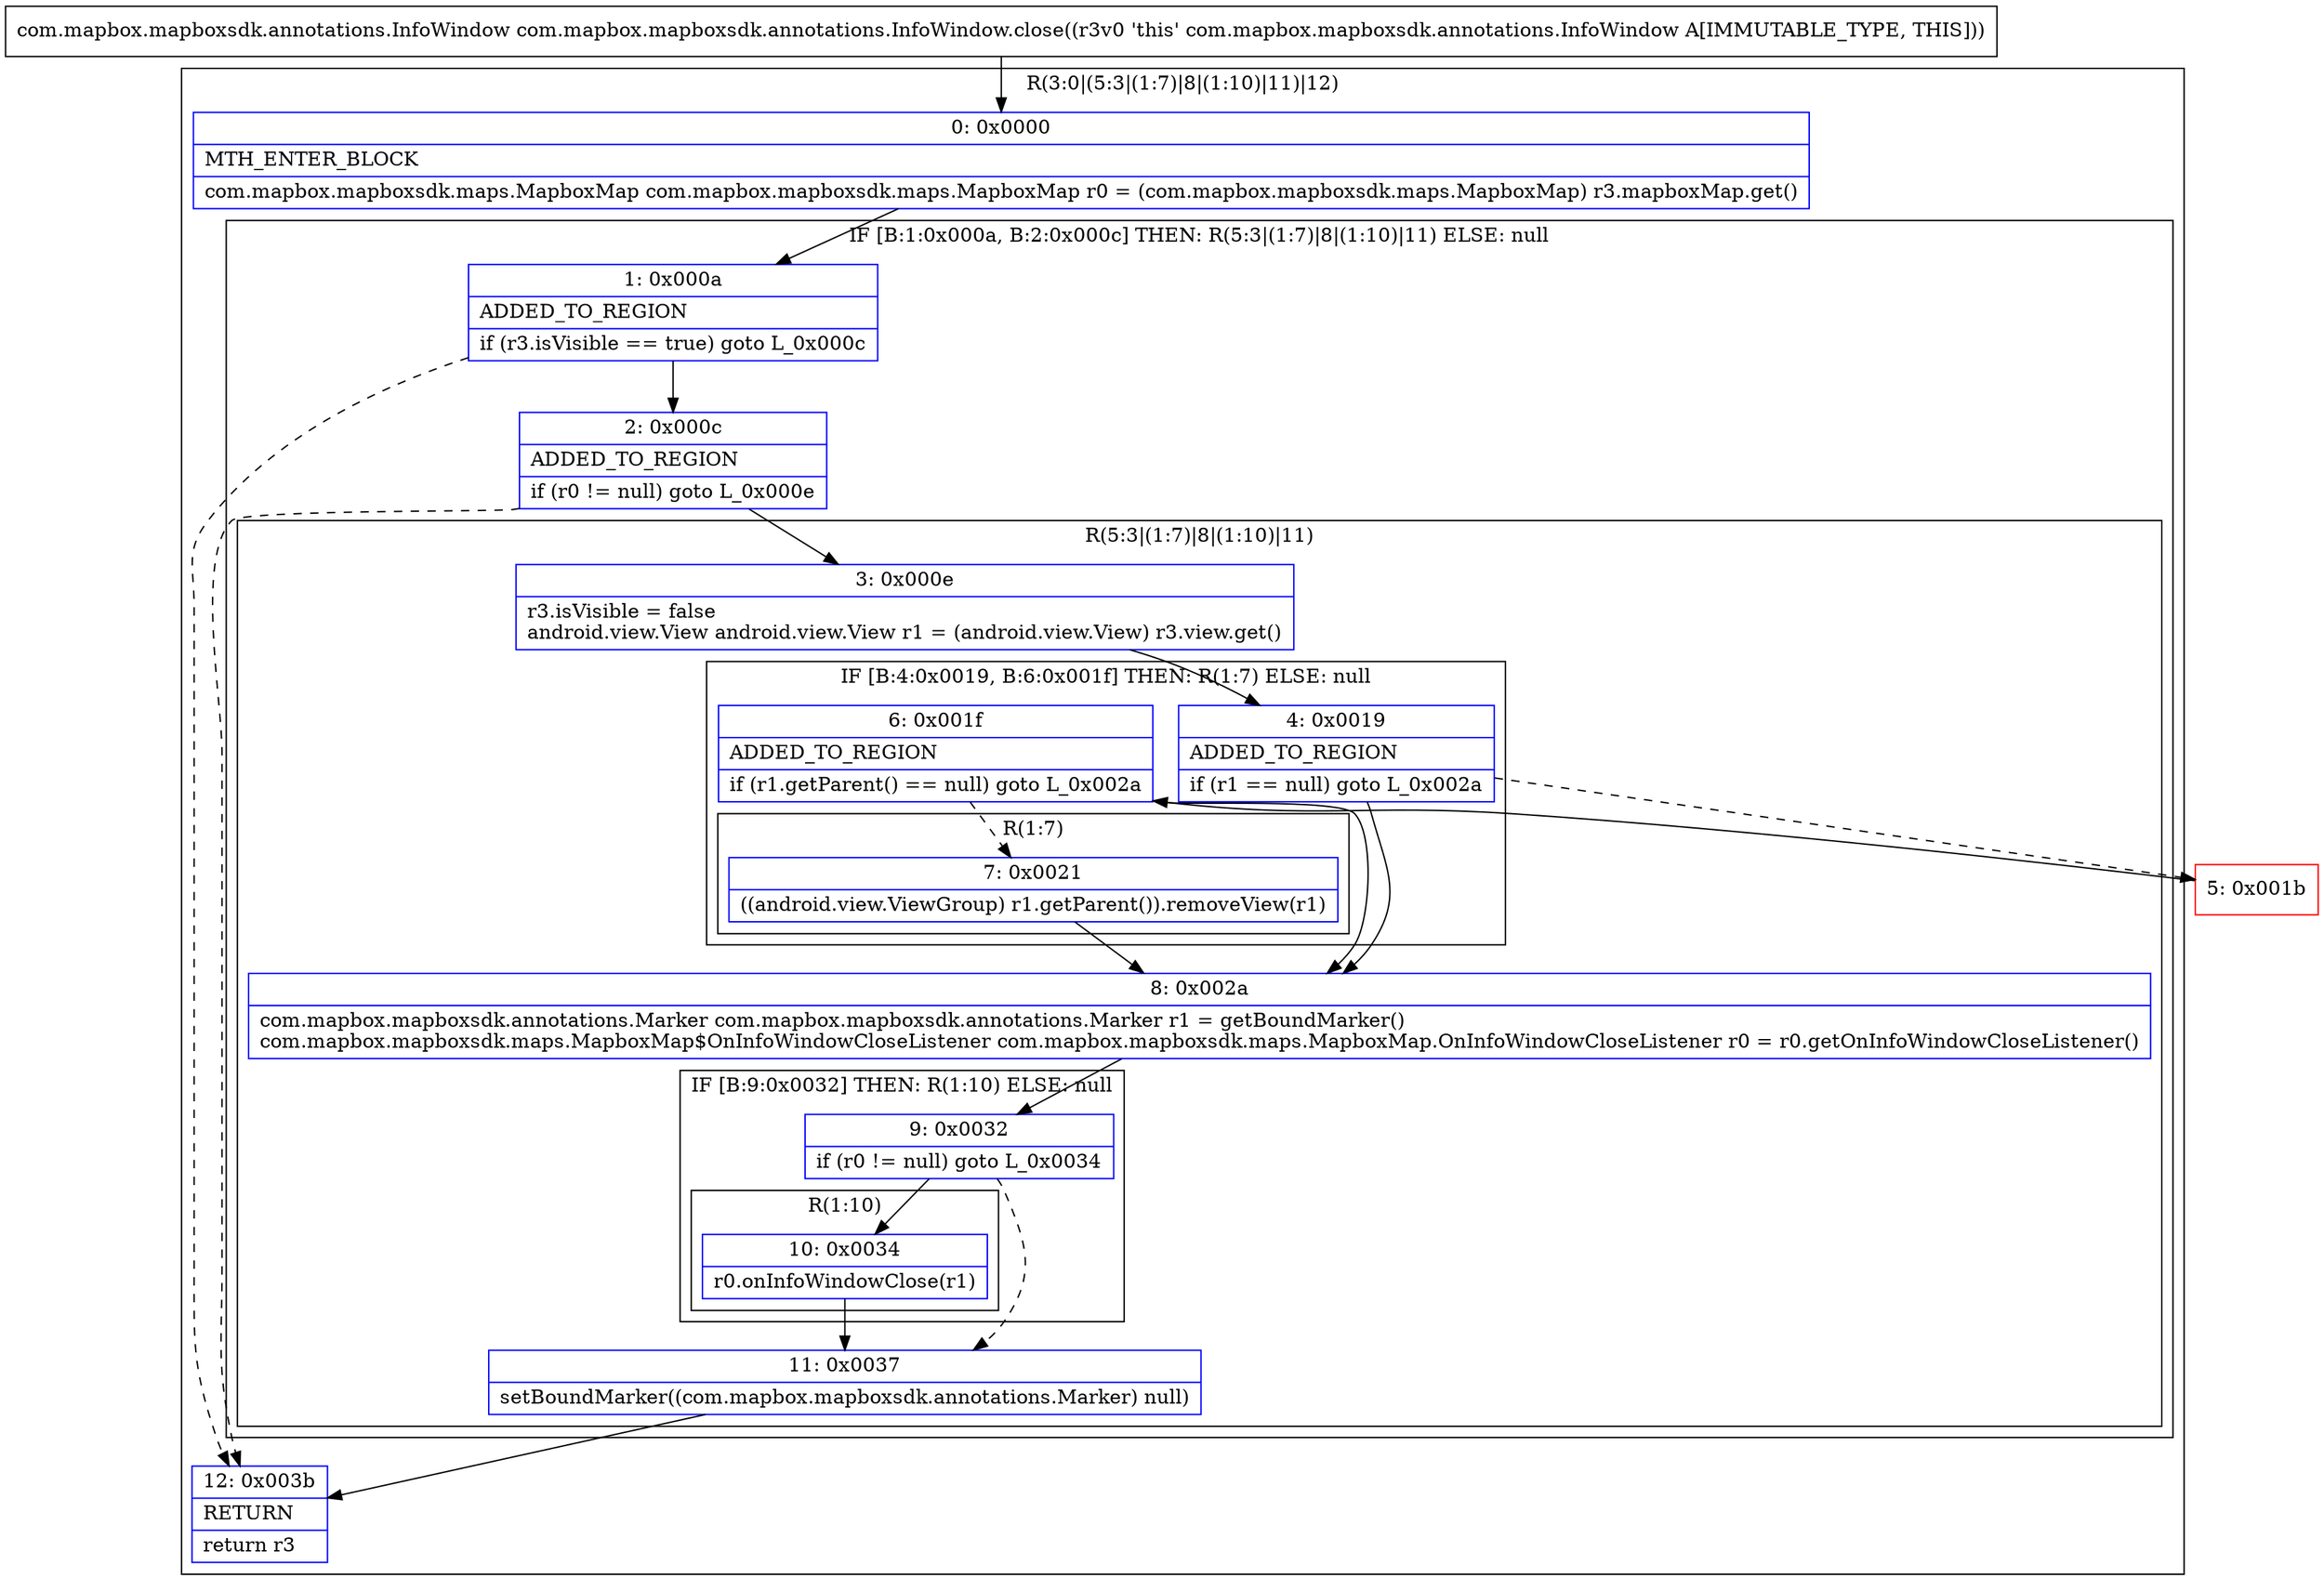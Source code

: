 digraph "CFG forcom.mapbox.mapboxsdk.annotations.InfoWindow.close()Lcom\/mapbox\/mapboxsdk\/annotations\/InfoWindow;" {
subgraph cluster_Region_550194344 {
label = "R(3:0|(5:3|(1:7)|8|(1:10)|11)|12)";
node [shape=record,color=blue];
Node_0 [shape=record,label="{0\:\ 0x0000|MTH_ENTER_BLOCK\l|com.mapbox.mapboxsdk.maps.MapboxMap com.mapbox.mapboxsdk.maps.MapboxMap r0 = (com.mapbox.mapboxsdk.maps.MapboxMap) r3.mapboxMap.get()\l}"];
subgraph cluster_IfRegion_85947471 {
label = "IF [B:1:0x000a, B:2:0x000c] THEN: R(5:3|(1:7)|8|(1:10)|11) ELSE: null";
node [shape=record,color=blue];
Node_1 [shape=record,label="{1\:\ 0x000a|ADDED_TO_REGION\l|if (r3.isVisible == true) goto L_0x000c\l}"];
Node_2 [shape=record,label="{2\:\ 0x000c|ADDED_TO_REGION\l|if (r0 != null) goto L_0x000e\l}"];
subgraph cluster_Region_104644994 {
label = "R(5:3|(1:7)|8|(1:10)|11)";
node [shape=record,color=blue];
Node_3 [shape=record,label="{3\:\ 0x000e|r3.isVisible = false\landroid.view.View android.view.View r1 = (android.view.View) r3.view.get()\l}"];
subgraph cluster_IfRegion_1022043192 {
label = "IF [B:4:0x0019, B:6:0x001f] THEN: R(1:7) ELSE: null";
node [shape=record,color=blue];
Node_4 [shape=record,label="{4\:\ 0x0019|ADDED_TO_REGION\l|if (r1 == null) goto L_0x002a\l}"];
Node_6 [shape=record,label="{6\:\ 0x001f|ADDED_TO_REGION\l|if (r1.getParent() == null) goto L_0x002a\l}"];
subgraph cluster_Region_1186955521 {
label = "R(1:7)";
node [shape=record,color=blue];
Node_7 [shape=record,label="{7\:\ 0x0021|((android.view.ViewGroup) r1.getParent()).removeView(r1)\l}"];
}
}
Node_8 [shape=record,label="{8\:\ 0x002a|com.mapbox.mapboxsdk.annotations.Marker com.mapbox.mapboxsdk.annotations.Marker r1 = getBoundMarker()\lcom.mapbox.mapboxsdk.maps.MapboxMap$OnInfoWindowCloseListener com.mapbox.mapboxsdk.maps.MapboxMap.OnInfoWindowCloseListener r0 = r0.getOnInfoWindowCloseListener()\l}"];
subgraph cluster_IfRegion_1487724233 {
label = "IF [B:9:0x0032] THEN: R(1:10) ELSE: null";
node [shape=record,color=blue];
Node_9 [shape=record,label="{9\:\ 0x0032|if (r0 != null) goto L_0x0034\l}"];
subgraph cluster_Region_947660949 {
label = "R(1:10)";
node [shape=record,color=blue];
Node_10 [shape=record,label="{10\:\ 0x0034|r0.onInfoWindowClose(r1)\l}"];
}
}
Node_11 [shape=record,label="{11\:\ 0x0037|setBoundMarker((com.mapbox.mapboxsdk.annotations.Marker) null)\l}"];
}
}
Node_12 [shape=record,label="{12\:\ 0x003b|RETURN\l|return r3\l}"];
}
Node_5 [shape=record,color=red,label="{5\:\ 0x001b}"];
MethodNode[shape=record,label="{com.mapbox.mapboxsdk.annotations.InfoWindow com.mapbox.mapboxsdk.annotations.InfoWindow.close((r3v0 'this' com.mapbox.mapboxsdk.annotations.InfoWindow A[IMMUTABLE_TYPE, THIS])) }"];
MethodNode -> Node_0;
Node_0 -> Node_1;
Node_1 -> Node_2;
Node_1 -> Node_12[style=dashed];
Node_2 -> Node_3;
Node_2 -> Node_12[style=dashed];
Node_3 -> Node_4;
Node_4 -> Node_5[style=dashed];
Node_4 -> Node_8;
Node_6 -> Node_7[style=dashed];
Node_6 -> Node_8;
Node_7 -> Node_8;
Node_8 -> Node_9;
Node_9 -> Node_10;
Node_9 -> Node_11[style=dashed];
Node_10 -> Node_11;
Node_11 -> Node_12;
Node_5 -> Node_6;
}

